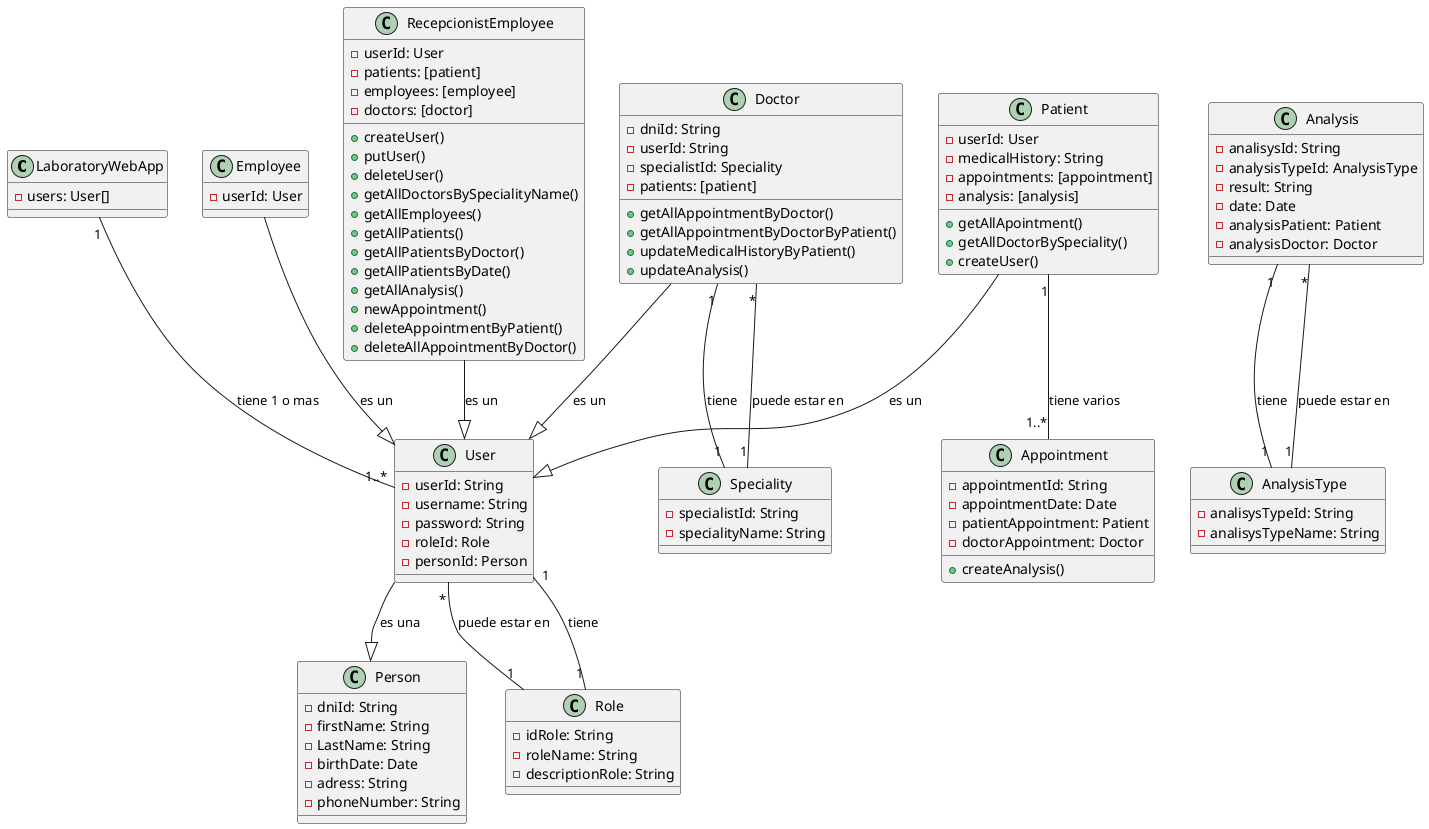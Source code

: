 @startuml
class LaboratoryWebApp {
  - users: User[]  
}
class Person{
    - dniId: String
    - firstName: String
    - LastName: String
    - birthDate: Date
    - adress: String 
    - phoneNumber: String
}
class User {
  - userId: String
  - username: String
  - password: String
  - roleId: Role 
  - personId: Person 
}
class Role{
    - idRole: String
    - roleName: String
    - descriptionRole: String
}
class Employee{  
  - userId: User
}
class RecepcionistEmployee{
  - userId: User
  - patients: [patient]
  - employees: [employee]
  - doctors: [doctor]
  + createUser()
  + putUser()
  + deleteUser()
  + getAllDoctorsBySpecialityName()
  + getAllEmployees()
  + getAllPatients()
  + getAllPatientsByDoctor()
  + getAllPatientsByDate()
  + getAllAnalysis()
  + newAppointment()
  + deleteAppointmentByPatient()
  + deleteAllAppointmentByDoctor()
}
class Doctor {
  - dniId: String
  - userId: String
  - specialistId: Speciality 
  - patients: [patient]  
  + getAllAppointmentByDoctor()
  + getAllAppointmentByDoctorByPatient()
  + updateMedicalHistoryByPatient()
  + updateAnalysis()
}
class Speciality{
    - specialistId: String
    - specialityName: String
}
class Patient {  
  - userId: User
  - medicalHistory: String 
  - appointments: [appointment]
  - analysis: [analysis]
  + getAllApointment()
  + getAllDoctorBySpeciality()
  + createUser()
}
class Appointment {
  - appointmentId: String
  - appointmentDate: Date
  - patientAppointment: Patient
  - doctorAppointment: Doctor
  + createAnalysis()
}
class Analysis {
  - analisysId: String
  - analysisTypeId: AnalysisType
  - result: String
  - date: Date
  - analysisPatient: Patient
  - analysisDoctor: Doctor  
}
class AnalysisType {
  - analisysTypeId: String
  - analisysTypeName: String
}
LaboratoryWebApp "1" -- "1..*" User:tiene 1 o mas 
User --|> Person: es una
User "1" -- "1" Role: tiene
Role "1" -- "*" User: puede estar en 
Doctor --|> User: es un
Doctor "1" -- "1" Speciality : tiene
Speciality "1" -- "*" Doctor : puede estar en
Employee --|> User: es un
Patient --|> User: es un 
Patient "1" --"1..*" Appointment : tiene varios
RecepcionistEmployee --|> User: es un
Analysis "1" -- "1" AnalysisType : tiene
AnalysisType "1" -- "*" Analysis : puede estar en 

@enduml
